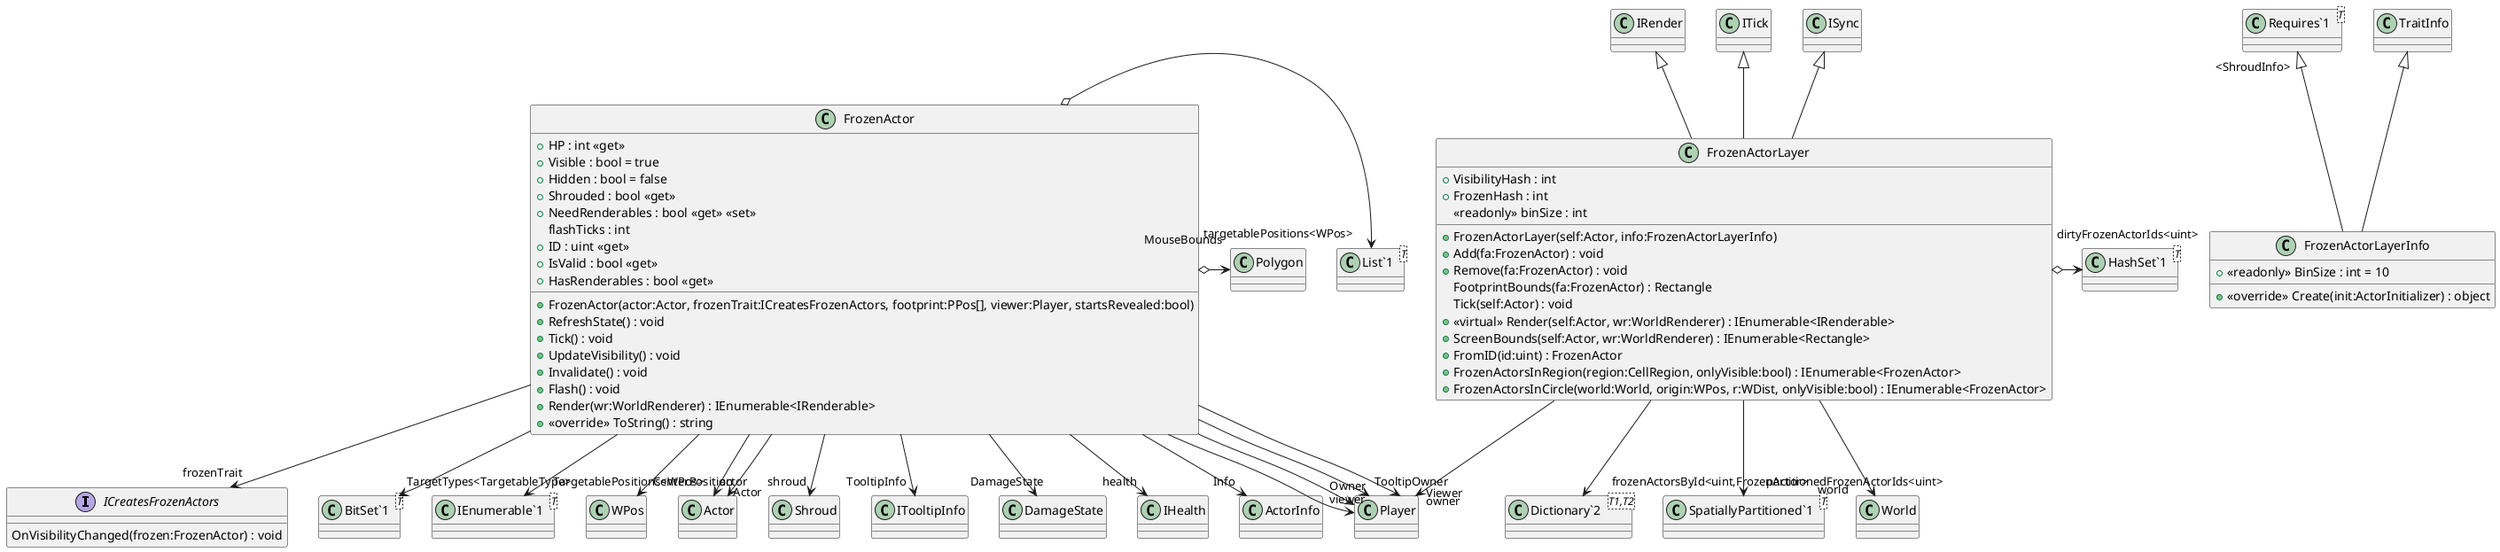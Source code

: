 @startuml
interface ICreatesFrozenActors {
    OnVisibilityChanged(frozen:FrozenActor) : void
}
class FrozenActorLayerInfo {
    + <<readonly>> BinSize : int = 10
    + <<override>> Create(init:ActorInitializer) : object
}
class FrozenActor {
    + HP : int <<get>>
    + Visible : bool = true
    + Hidden : bool = false
    + Shrouded : bool <<get>>
    + NeedRenderables : bool <<get>> <<set>>
    flashTicks : int
    + FrozenActor(actor:Actor, frozenTrait:ICreatesFrozenActors, footprint:PPos[], viewer:Player, startsRevealed:bool)
    + ID : uint <<get>>
    + IsValid : bool <<get>>
    + RefreshState() : void
    + Tick() : void
    + UpdateVisibility() : void
    + Invalidate() : void
    + Flash() : void
    + Render(wr:WorldRenderer) : IEnumerable<IRenderable>
    + HasRenderables : bool <<get>>
    + <<override>> ToString() : string
}
class FrozenActorLayer {
    + VisibilityHash : int
    + FrozenHash : int
    <<readonly>> binSize : int
    + FrozenActorLayer(self:Actor, info:FrozenActorLayerInfo)
    + Add(fa:FrozenActor) : void
    + Remove(fa:FrozenActor) : void
    FootprintBounds(fa:FrozenActor) : Rectangle
    Tick(self:Actor) : void
    + <<virtual>> Render(self:Actor, wr:WorldRenderer) : IEnumerable<IRenderable>
    + ScreenBounds(self:Actor, wr:WorldRenderer) : IEnumerable<Rectangle>
    + FromID(id:uint) : FrozenActor
    + FrozenActorsInRegion(region:CellRegion, onlyVisible:bool) : IEnumerable<FrozenActor>
    + FrozenActorsInCircle(world:World, origin:WPos, r:WDist, onlyVisible:bool) : IEnumerable<FrozenActor>
}
class "Requires`1"<T> {
}
class "List`1"<T> {
}
class "BitSet`1"<T> {
}
class "IEnumerable`1"<T> {
}
class "Dictionary`2"<T1,T2> {
}
class "SpatiallyPartitioned`1"<T> {
}
class "HashSet`1"<T> {
}
TraitInfo <|-- FrozenActorLayerInfo
"Requires`1" "<ShroudInfo>" <|-- FrozenActorLayerInfo
FrozenActor --> "CenterPosition" WPos
FrozenActor --> "actor" Actor
FrozenActor --> "frozenTrait" ICreatesFrozenActors
FrozenActor --> "viewer" Player
FrozenActor --> "shroud" Shroud
FrozenActor o-> "targetablePositions<WPos>" "List`1"
FrozenActor --> "Owner" Player
FrozenActor --> "TargetTypes<TargetableType>" "BitSet`1"
FrozenActor --> "TargetablePositions<WPos>" "IEnumerable`1"
FrozenActor --> "TooltipInfo" ITooltipInfo
FrozenActor --> "TooltipOwner" Player
FrozenActor --> "DamageState" DamageState
FrozenActor --> "health" IHealth
FrozenActor o-> "MouseBounds" Polygon
FrozenActor --> "Info" ActorInfo
FrozenActor --> "Actor" Actor
FrozenActor --> "Viewer" Player
IRender <|-- FrozenActorLayer
ITick <|-- FrozenActorLayer
ISync <|-- FrozenActorLayer
FrozenActorLayer --> "world" World
FrozenActorLayer --> "owner" Player
FrozenActorLayer --> "frozenActorsById<uint,FrozenActor>" "Dictionary`2"
FrozenActorLayer --> "partitionedFrozenActorIds<uint>" "SpatiallyPartitioned`1"
FrozenActorLayer o-> "dirtyFrozenActorIds<uint>" "HashSet`1"
@enduml
